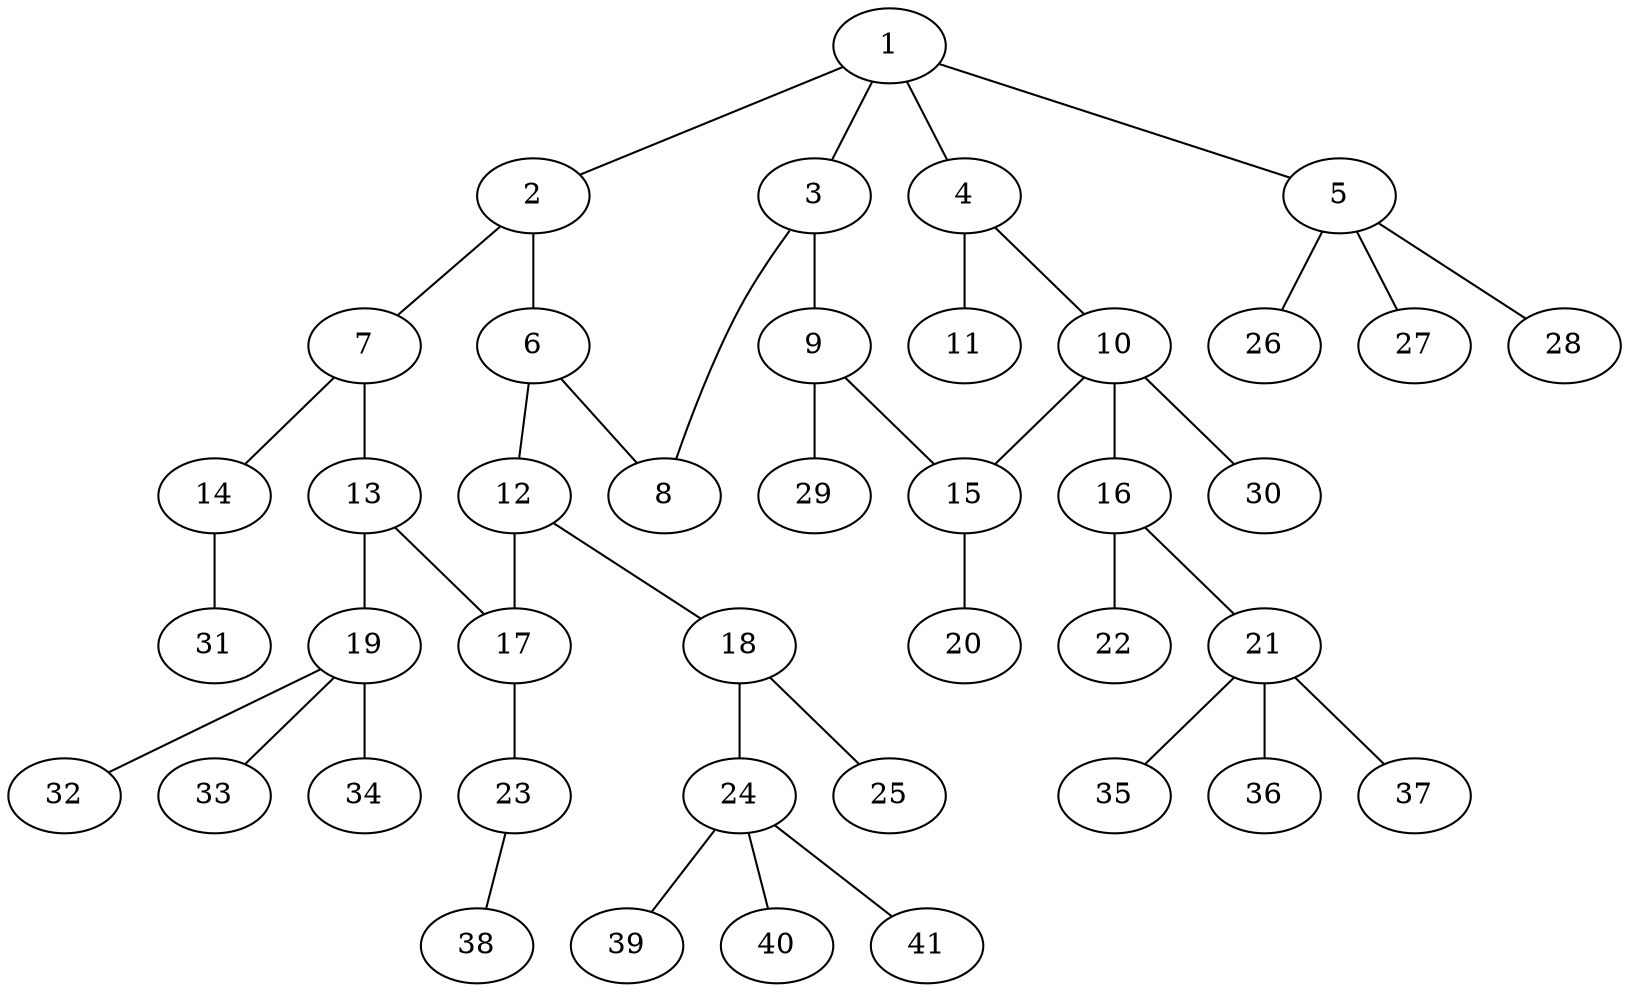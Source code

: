 graph molecule_3939 {
	1	 [chem=C];
	2	 [chem=C];
	1 -- 2	 [valence=1];
	3	 [chem=C];
	1 -- 3	 [valence=1];
	4	 [chem=C];
	1 -- 4	 [valence=1];
	5	 [chem=C];
	1 -- 5	 [valence=1];
	6	 [chem=C];
	2 -- 6	 [valence=2];
	7	 [chem=C];
	2 -- 7	 [valence=1];
	8	 [chem=O];
	3 -- 8	 [valence=1];
	9	 [chem=C];
	3 -- 9	 [valence=2];
	10	 [chem=C];
	4 -- 10	 [valence=1];
	11	 [chem=O];
	4 -- 11	 [valence=2];
	26	 [chem=H];
	5 -- 26	 [valence=1];
	27	 [chem=H];
	5 -- 27	 [valence=1];
	28	 [chem=H];
	5 -- 28	 [valence=1];
	6 -- 8	 [valence=1];
	12	 [chem=C];
	6 -- 12	 [valence=1];
	13	 [chem=C];
	7 -- 13	 [valence=2];
	14	 [chem=O];
	7 -- 14	 [valence=1];
	15	 [chem=C];
	9 -- 15	 [valence=1];
	29	 [chem=H];
	9 -- 29	 [valence=1];
	10 -- 15	 [valence=1];
	16	 [chem=C];
	10 -- 16	 [valence=1];
	30	 [chem=H];
	10 -- 30	 [valence=1];
	17	 [chem=C];
	12 -- 17	 [valence=2];
	18	 [chem=C];
	12 -- 18	 [valence=1];
	13 -- 17	 [valence=1];
	19	 [chem=C];
	13 -- 19	 [valence=1];
	31	 [chem=H];
	14 -- 31	 [valence=1];
	20	 [chem=O];
	15 -- 20	 [valence=2];
	21	 [chem=C];
	16 -- 21	 [valence=1];
	22	 [chem=O];
	16 -- 22	 [valence=2];
	23	 [chem=O];
	17 -- 23	 [valence=1];
	24	 [chem=C];
	18 -- 24	 [valence=1];
	25	 [chem=O];
	18 -- 25	 [valence=2];
	32	 [chem=H];
	19 -- 32	 [valence=1];
	33	 [chem=H];
	19 -- 33	 [valence=1];
	34	 [chem=H];
	19 -- 34	 [valence=1];
	35	 [chem=H];
	21 -- 35	 [valence=1];
	36	 [chem=H];
	21 -- 36	 [valence=1];
	37	 [chem=H];
	21 -- 37	 [valence=1];
	38	 [chem=H];
	23 -- 38	 [valence=1];
	39	 [chem=H];
	24 -- 39	 [valence=1];
	40	 [chem=H];
	24 -- 40	 [valence=1];
	41	 [chem=H];
	24 -- 41	 [valence=1];
}
